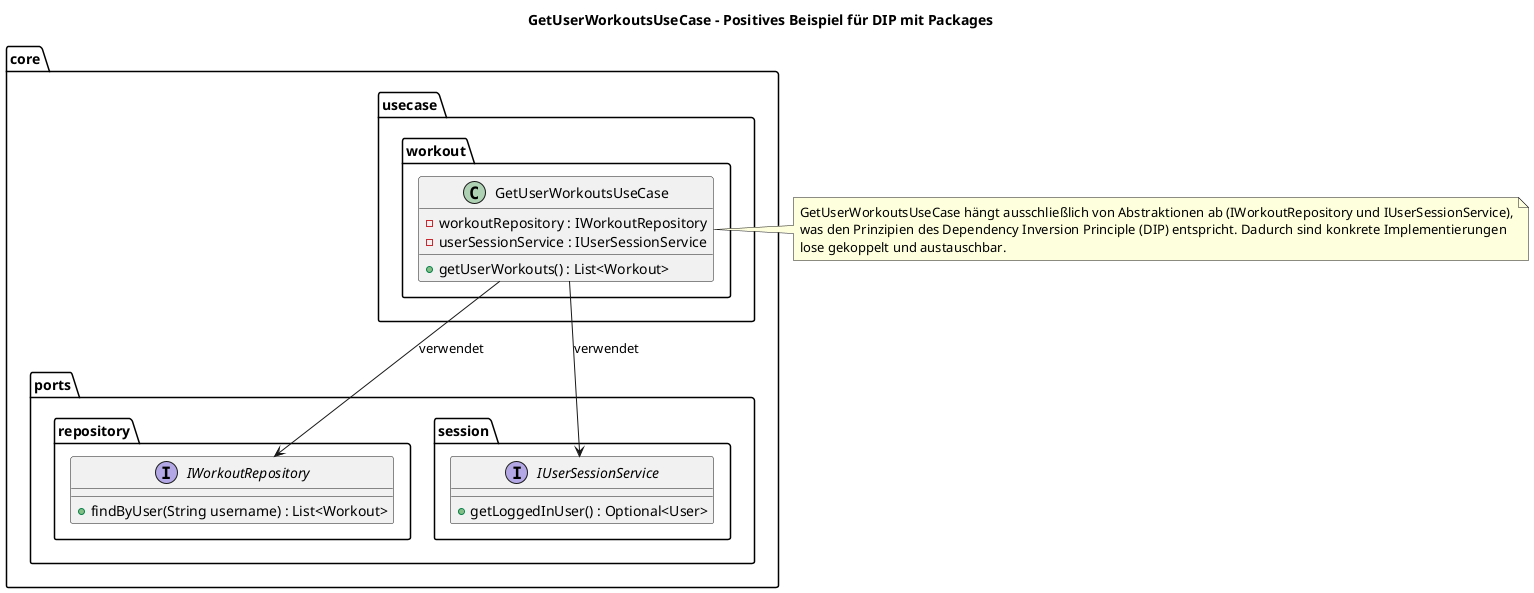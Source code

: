 @startuml Analyse_DIP_Positiv
title GetUserWorkoutsUseCase - Positives Beispiel für DIP mit Packages

package "core.ports.repository" {
  interface IWorkoutRepository {
    + findByUser(String username) : List<Workout>
  }
}

package "core.ports.session" {
  interface IUserSessionService {
    + getLoggedInUser() : Optional<User>
  }
}

package "core.usecase.workout" {
  class GetUserWorkoutsUseCase {
    - workoutRepository : IWorkoutRepository
    - userSessionService : IUserSessionService
    + getUserWorkouts() : List<Workout>
  }
}

GetUserWorkoutsUseCase --> IWorkoutRepository : verwendet
GetUserWorkoutsUseCase --> IUserSessionService : verwendet

note right of GetUserWorkoutsUseCase
  GetUserWorkoutsUseCase hängt ausschließlich von Abstraktionen ab (IWorkoutRepository und IUserSessionService),
  was den Prinzipien des Dependency Inversion Principle (DIP) entspricht. Dadurch sind konkrete Implementierungen
  lose gekoppelt und austauschbar.
end note

@enduml
